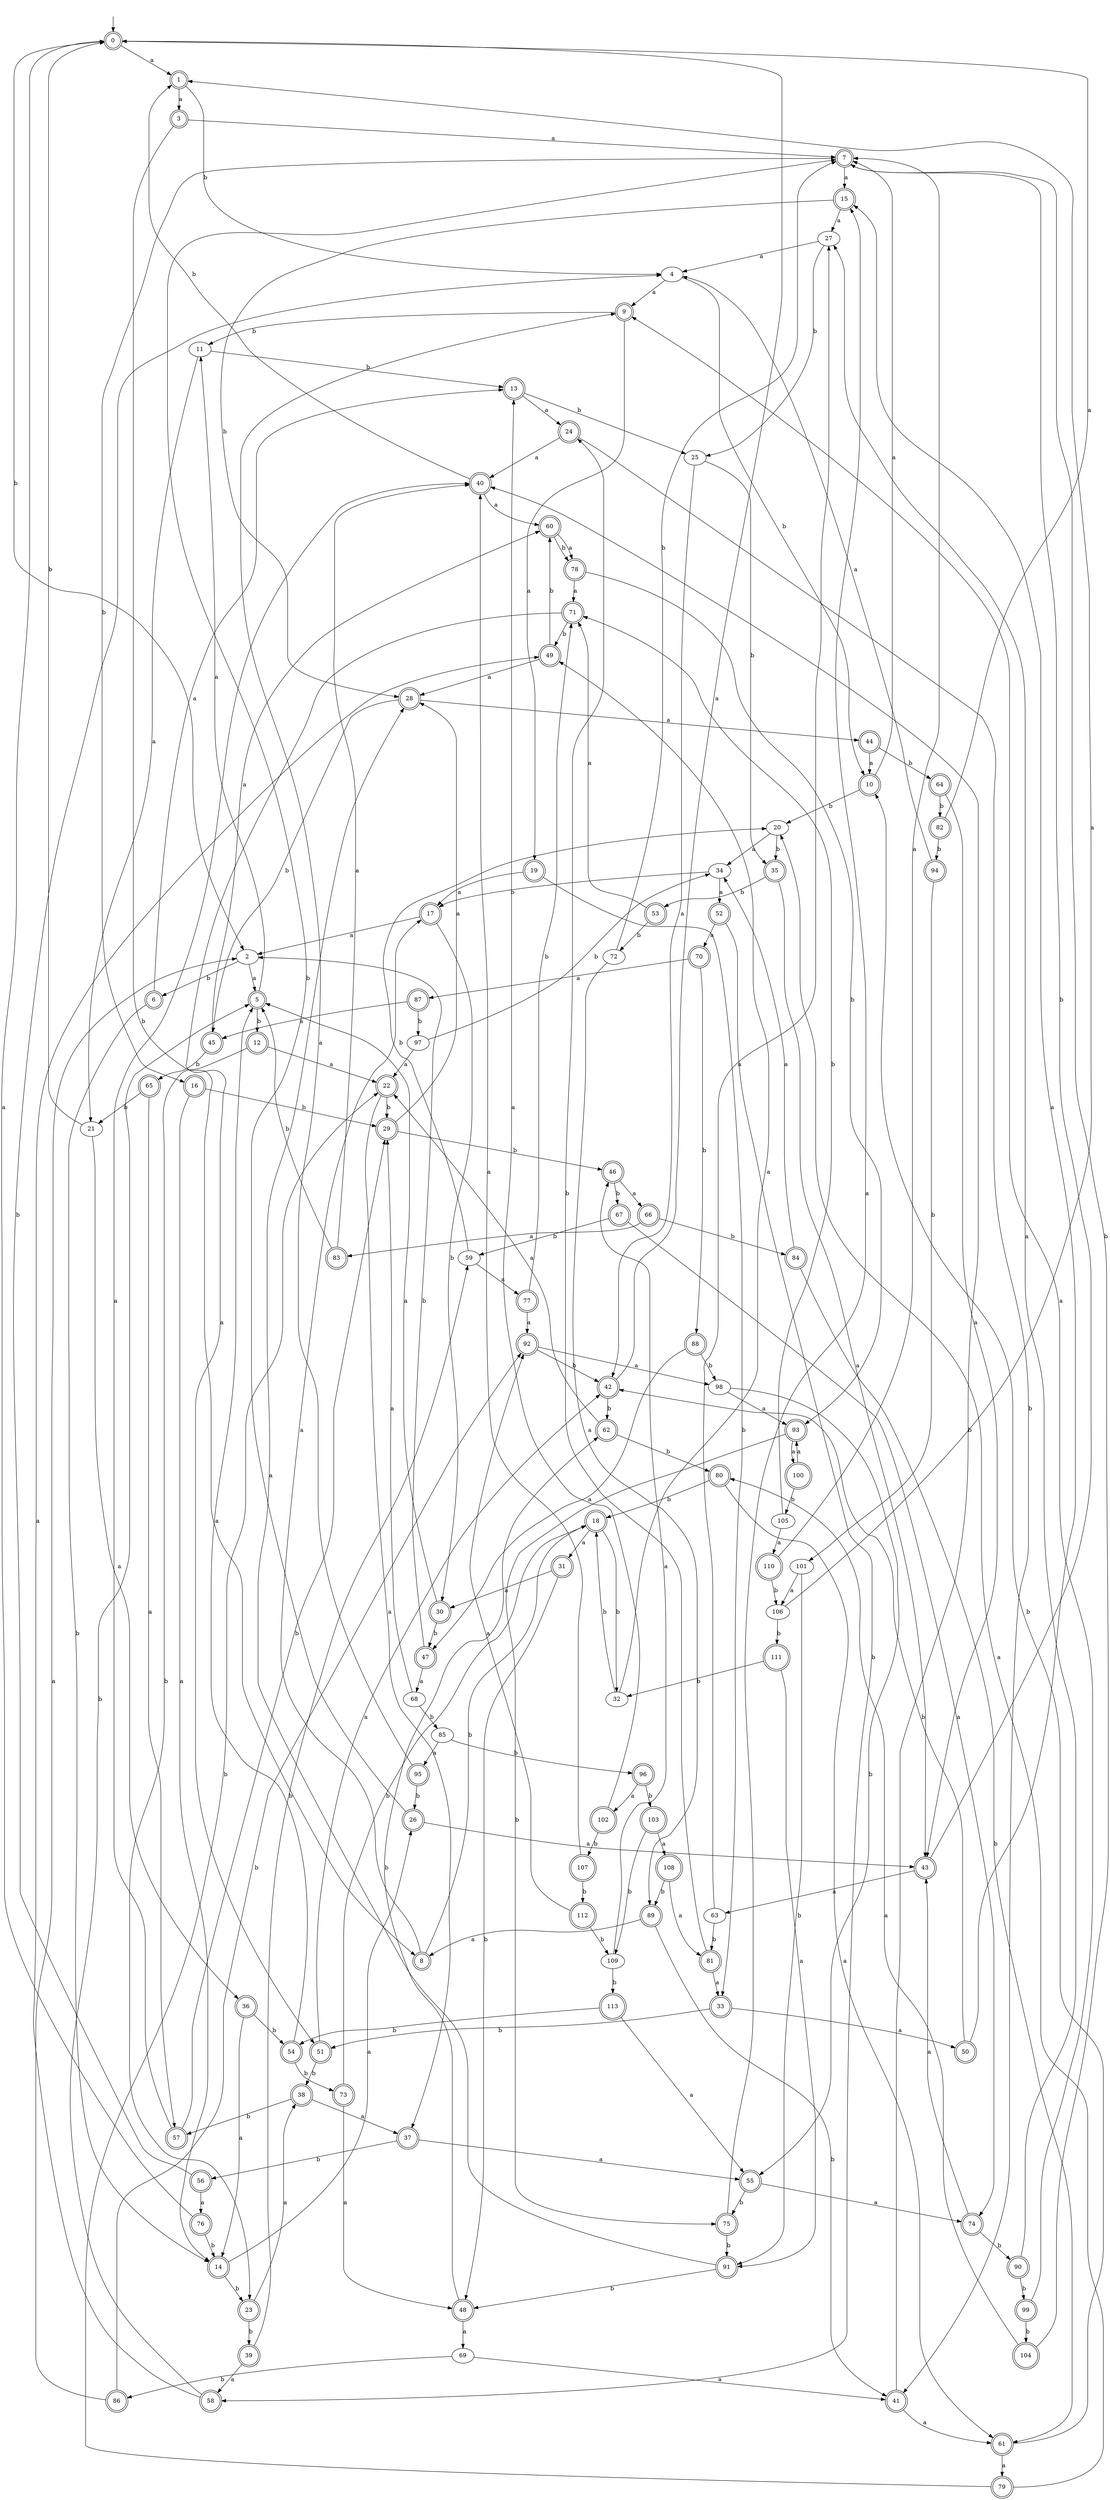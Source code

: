 digraph RandomDFA {
  __start0 [label="", shape=none];
  __start0 -> 0 [label=""];
  0 [shape=circle] [shape=doublecircle]
  0 -> 1 [label="a"]
  0 -> 2 [label="b"]
  1 [shape=doublecircle]
  1 -> 3 [label="a"]
  1 -> 4 [label="b"]
  2
  2 -> 5 [label="a"]
  2 -> 6 [label="b"]
  3 [shape=doublecircle]
  3 -> 7 [label="a"]
  3 -> 8 [label="b"]
  4
  4 -> 9 [label="a"]
  4 -> 10 [label="b"]
  5 [shape=doublecircle]
  5 -> 11 [label="a"]
  5 -> 12 [label="b"]
  6 [shape=doublecircle]
  6 -> 13 [label="a"]
  6 -> 14 [label="b"]
  7 [shape=doublecircle]
  7 -> 15 [label="a"]
  7 -> 16 [label="b"]
  8 [shape=doublecircle]
  8 -> 17 [label="a"]
  8 -> 18 [label="b"]
  9 [shape=doublecircle]
  9 -> 19 [label="a"]
  9 -> 11 [label="b"]
  10 [shape=doublecircle]
  10 -> 7 [label="a"]
  10 -> 20 [label="b"]
  11
  11 -> 21 [label="a"]
  11 -> 13 [label="b"]
  12 [shape=doublecircle]
  12 -> 22 [label="a"]
  12 -> 23 [label="b"]
  13 [shape=doublecircle]
  13 -> 24 [label="a"]
  13 -> 25 [label="b"]
  14 [shape=doublecircle]
  14 -> 26 [label="a"]
  14 -> 23 [label="b"]
  15 [shape=doublecircle]
  15 -> 27 [label="a"]
  15 -> 28 [label="b"]
  16 [shape=doublecircle]
  16 -> 14 [label="a"]
  16 -> 29 [label="b"]
  17 [shape=doublecircle]
  17 -> 2 [label="a"]
  17 -> 30 [label="b"]
  18 [shape=doublecircle]
  18 -> 31 [label="a"]
  18 -> 32 [label="b"]
  19 [shape=doublecircle]
  19 -> 17 [label="a"]
  19 -> 33 [label="b"]
  20
  20 -> 34 [label="a"]
  20 -> 35 [label="b"]
  21
  21 -> 36 [label="a"]
  21 -> 0 [label="b"]
  22 [shape=doublecircle]
  22 -> 37 [label="a"]
  22 -> 29 [label="b"]
  23 [shape=doublecircle]
  23 -> 38 [label="a"]
  23 -> 39 [label="b"]
  24 [shape=doublecircle]
  24 -> 40 [label="a"]
  24 -> 41 [label="b"]
  25
  25 -> 42 [label="a"]
  25 -> 35 [label="b"]
  26 [shape=doublecircle]
  26 -> 43 [label="a"]
  26 -> 7 [label="b"]
  27
  27 -> 4 [label="a"]
  27 -> 25 [label="b"]
  28 [shape=doublecircle]
  28 -> 44 [label="a"]
  28 -> 45 [label="b"]
  29 [shape=doublecircle]
  29 -> 28 [label="a"]
  29 -> 46 [label="b"]
  30 [shape=doublecircle]
  30 -> 5 [label="a"]
  30 -> 47 [label="b"]
  31 [shape=doublecircle]
  31 -> 30 [label="a"]
  31 -> 48 [label="b"]
  32
  32 -> 49 [label="a"]
  32 -> 18 [label="b"]
  33 [shape=doublecircle]
  33 -> 50 [label="a"]
  33 -> 51 [label="b"]
  34
  34 -> 52 [label="a"]
  34 -> 17 [label="b"]
  35 [shape=doublecircle]
  35 -> 43 [label="a"]
  35 -> 53 [label="b"]
  36 [shape=doublecircle]
  36 -> 14 [label="a"]
  36 -> 54 [label="b"]
  37 [shape=doublecircle]
  37 -> 55 [label="a"]
  37 -> 56 [label="b"]
  38 [shape=doublecircle]
  38 -> 37 [label="a"]
  38 -> 57 [label="b"]
  39 [shape=doublecircle]
  39 -> 58 [label="a"]
  39 -> 59 [label="b"]
  40 [shape=doublecircle]
  40 -> 60 [label="a"]
  40 -> 1 [label="b"]
  41 [shape=doublecircle]
  41 -> 61 [label="a"]
  41 -> 40 [label="b"]
  42 [shape=doublecircle]
  42 -> 0 [label="a"]
  42 -> 62 [label="b"]
  43 [shape=doublecircle]
  43 -> 63 [label="a"]
  43 -> 7 [label="b"]
  44 [shape=doublecircle]
  44 -> 10 [label="a"]
  44 -> 64 [label="b"]
  45 [shape=doublecircle]
  45 -> 60 [label="a"]
  45 -> 65 [label="b"]
  46 [shape=doublecircle]
  46 -> 66 [label="a"]
  46 -> 67 [label="b"]
  47 [shape=doublecircle]
  47 -> 68 [label="a"]
  47 -> 2 [label="b"]
  48 [shape=doublecircle]
  48 -> 69 [label="a"]
  48 -> 62 [label="b"]
  49 [shape=doublecircle]
  49 -> 28 [label="a"]
  49 -> 60 [label="b"]
  50 [shape=doublecircle]
  50 -> 15 [label="a"]
  50 -> 42 [label="b"]
  51 [shape=doublecircle]
  51 -> 42 [label="a"]
  51 -> 38 [label="b"]
  52 [shape=doublecircle]
  52 -> 70 [label="a"]
  52 -> 58 [label="b"]
  53 [shape=doublecircle]
  53 -> 71 [label="a"]
  53 -> 72 [label="b"]
  54 [shape=doublecircle]
  54 -> 5 [label="a"]
  54 -> 73 [label="b"]
  55 [shape=doublecircle]
  55 -> 74 [label="a"]
  55 -> 75 [label="b"]
  56 [shape=doublecircle]
  56 -> 76 [label="a"]
  56 -> 4 [label="b"]
  57 [shape=doublecircle]
  57 -> 40 [label="a"]
  57 -> 29 [label="b"]
  58 [shape=doublecircle]
  58 -> 49 [label="a"]
  58 -> 5 [label="b"]
  59
  59 -> 77 [label="a"]
  59 -> 20 [label="b"]
  60 [shape=doublecircle]
  60 -> 78 [label="a"]
  60 -> 78 [label="b"]
  61 [shape=doublecircle]
  61 -> 79 [label="a"]
  61 -> 10 [label="b"]
  62 [shape=doublecircle]
  62 -> 22 [label="a"]
  62 -> 80 [label="b"]
  63
  63 -> 27 [label="a"]
  63 -> 81 [label="b"]
  64 [shape=doublecircle]
  64 -> 43 [label="a"]
  64 -> 82 [label="b"]
  65 [shape=doublecircle]
  65 -> 57 [label="a"]
  65 -> 21 [label="b"]
  66 [shape=doublecircle]
  66 -> 83 [label="a"]
  66 -> 84 [label="b"]
  67 [shape=doublecircle]
  67 -> 74 [label="a"]
  67 -> 59 [label="b"]
  68
  68 -> 29 [label="a"]
  68 -> 85 [label="b"]
  69
  69 -> 41 [label="a"]
  69 -> 86 [label="b"]
  70 [shape=doublecircle]
  70 -> 87 [label="a"]
  70 -> 88 [label="b"]
  71 [shape=doublecircle]
  71 -> 51 [label="a"]
  71 -> 49 [label="b"]
  72
  72 -> 89 [label="a"]
  72 -> 7 [label="b"]
  73 [shape=doublecircle]
  73 -> 48 [label="a"]
  73 -> 18 [label="b"]
  74 [shape=doublecircle]
  74 -> 43 [label="a"]
  74 -> 90 [label="b"]
  75 [shape=doublecircle]
  75 -> 15 [label="a"]
  75 -> 91 [label="b"]
  76 [shape=doublecircle]
  76 -> 0 [label="a"]
  76 -> 14 [label="b"]
  77 [shape=doublecircle]
  77 -> 92 [label="a"]
  77 -> 71 [label="b"]
  78 [shape=doublecircle]
  78 -> 71 [label="a"]
  78 -> 93 [label="b"]
  79 [shape=doublecircle]
  79 -> 20 [label="a"]
  79 -> 22 [label="b"]
  80 [shape=doublecircle]
  80 -> 61 [label="a"]
  80 -> 18 [label="b"]
  81 [shape=doublecircle]
  81 -> 33 [label="a"]
  81 -> 24 [label="b"]
  82 [shape=doublecircle]
  82 -> 0 [label="a"]
  82 -> 94 [label="b"]
  83 [shape=doublecircle]
  83 -> 40 [label="a"]
  83 -> 5 [label="b"]
  84 [shape=doublecircle]
  84 -> 34 [label="a"]
  84 -> 61 [label="b"]
  85
  85 -> 95 [label="a"]
  85 -> 96 [label="b"]
  86 [shape=doublecircle]
  86 -> 2 [label="a"]
  86 -> 92 [label="b"]
  87 [shape=doublecircle]
  87 -> 45 [label="a"]
  87 -> 97 [label="b"]
  88 [shape=doublecircle]
  88 -> 47 [label="a"]
  88 -> 98 [label="b"]
  89 [shape=doublecircle]
  89 -> 8 [label="a"]
  89 -> 41 [label="b"]
  90 [shape=doublecircle]
  90 -> 27 [label="a"]
  90 -> 99 [label="b"]
  91 [shape=doublecircle]
  91 -> 28 [label="a"]
  91 -> 48 [label="b"]
  92 [shape=doublecircle]
  92 -> 98 [label="a"]
  92 -> 42 [label="b"]
  93 [shape=doublecircle]
  93 -> 100 [label="a"]
  93 -> 75 [label="b"]
  94 [shape=doublecircle]
  94 -> 4 [label="a"]
  94 -> 101 [label="b"]
  95 [shape=doublecircle]
  95 -> 9 [label="a"]
  95 -> 26 [label="b"]
  96 [shape=doublecircle]
  96 -> 102 [label="a"]
  96 -> 103 [label="b"]
  97
  97 -> 22 [label="a"]
  97 -> 34 [label="b"]
  98
  98 -> 93 [label="a"]
  98 -> 55 [label="b"]
  99 [shape=doublecircle]
  99 -> 9 [label="a"]
  99 -> 104 [label="b"]
  100 [shape=doublecircle]
  100 -> 93 [label="a"]
  100 -> 105 [label="b"]
  101
  101 -> 106 [label="a"]
  101 -> 91 [label="b"]
  102 [shape=doublecircle]
  102 -> 13 [label="a"]
  102 -> 107 [label="b"]
  103 [shape=doublecircle]
  103 -> 108 [label="a"]
  103 -> 109 [label="b"]
  104 [shape=doublecircle]
  104 -> 80 [label="a"]
  104 -> 7 [label="b"]
  105
  105 -> 110 [label="a"]
  105 -> 71 [label="b"]
  106
  106 -> 1 [label="a"]
  106 -> 111 [label="b"]
  107 [shape=doublecircle]
  107 -> 40 [label="a"]
  107 -> 112 [label="b"]
  108 [shape=doublecircle]
  108 -> 81 [label="a"]
  108 -> 89 [label="b"]
  109
  109 -> 46 [label="a"]
  109 -> 113 [label="b"]
  110 [shape=doublecircle]
  110 -> 7 [label="a"]
  110 -> 106 [label="b"]
  111 [shape=doublecircle]
  111 -> 91 [label="a"]
  111 -> 32 [label="b"]
  112 [shape=doublecircle]
  112 -> 92 [label="a"]
  112 -> 109 [label="b"]
  113 [shape=doublecircle]
  113 -> 55 [label="a"]
  113 -> 54 [label="b"]
}
